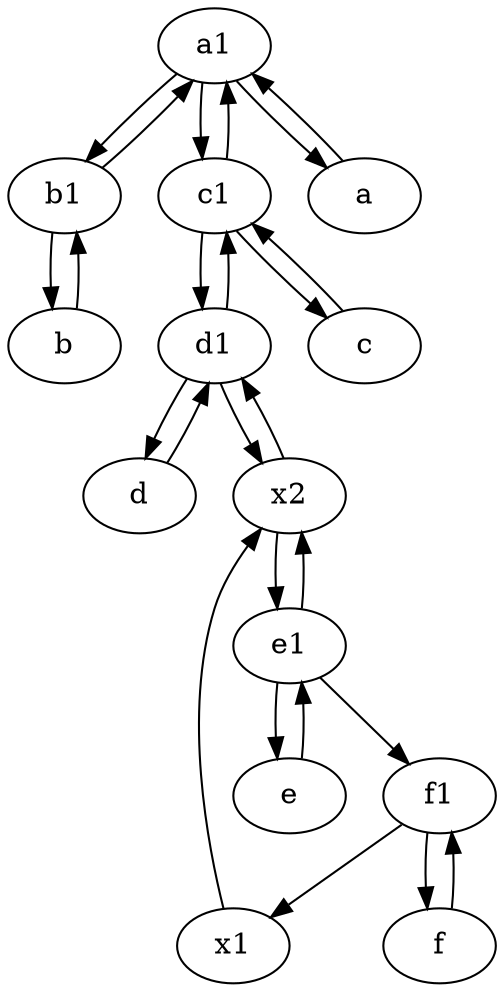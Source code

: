 digraph  {
	a1 [pos="40,15!"];
	x1;
	e1 [pos="25,45!"];
	d [pos="20,30!"];
	b1 [pos="45,20!"];
	f [pos="15,45!"];
	x2;
	d1 [pos="25,30!"];
	b [pos="50,20!"];
	e [pos="30,50!"];
	c1 [pos="30,15!"];
	f1;
	c [pos="20,10!"];
	a [pos="40,10!"];
	e1 -> f1;
	d1 -> c1;
	e -> e1;
	a1 -> c1;
	c1 -> a1;
	e1 -> x2;
	a -> a1;
	f1 -> f;
	c1 -> d1;
	a1 -> a;
	f1 -> x1;
	x1 -> x2;
	d -> d1;
	c -> c1;
	x2 -> e1;
	d1 -> x2;
	x2 -> d1;
	b1 -> a1;
	b -> b1;
	b1 -> b;
	f -> f1;
	d1 -> d;
	e1 -> e;
	a1 -> b1;
	c1 -> c;

	}